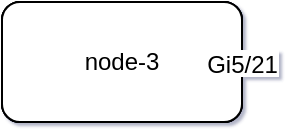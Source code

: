 <mxfile compressed="false" type="device">
    <diagram id="Page-1" name="Page-1">
      <mxGraphModel arrows="1" connect="1" dx="1360" dy="864" fold="1" grid="1" gridSize="10" guides="1" math="0" page="1" pageHeight="1169" pageScale="1" pageWidth="827" shadow="1" tooltips="1">
        <root>
          <mxCell id="0" />   
          <mxCell id="1" parent="0" />
        <object id="node-1" label="node-1">
      <mxCell parent="1" style="rounded=1;whiteSpace=wrap;html=1;" vertex="1">
          <mxGeometry as="geometry" height="60" width="120" x="200" y="150" />
      </mxCell>
    </object><object id="node-2" label="node-2">
      <mxCell parent="1" style="rounded=1;whiteSpace=wrap;html=1;" vertex="1">
          <mxGeometry as="geometry" height="60" width="120" x="200" y="150" />
      </mxCell>
    </object><object id="node-3" label="node-3">
      <mxCell parent="1" style="rounded=1;whiteSpace=wrap;html=1;" vertex="1">
          <mxGeometry as="geometry" height="60" width="120" x="200" y="150" />
      </mxCell>
    </object><mxCell connectable="0" id="947728752830898de867889aff4f80fe-src" parent="947728752830898de867889aff4f80fe" style="labelBackgroundColor=#ffffff;;" value="Gi1/1" vertex="1">
      <mxGeometry as="geometry" relative="1" x="-0.5">
        <mxPoint as="offset" />
      </mxGeometry>
    </mxCell><mxCell connectable="0" id="947728752830898de867889aff4f80fe-trgt" parent="947728752830898de867889aff4f80fe" style="labelBackgroundColor=#ffffff;;" value="Gi2/29" vertex="1">
      <mxGeometry as="geometry" relative="-1" x="0.5">
        <mxPoint as="offset" />
      </mxGeometry>
    </mxCell><object id="947728752830898de867889aff4f80fe" label="bla1" source="node-1" src_label="Gi1/1" target="node-2" trgt_label="Gi2/29">
      <mxCell edge="1" parent="1" source="node-1" style="endArrow=none;" target="node-2">
          <mxGeometry as="geometry" relative="1" />
      </mxCell>
    </object><mxCell connectable="0" id="a1fd6f6909b44008f26da00baf9b1261-src" parent="a1fd6f6909b44008f26da00baf9b1261" style="labelBackgroundColor=#ffffff;;" value="Gi2/2" vertex="1">
      <mxGeometry as="geometry" relative="1" x="-0.5">
        <mxPoint as="offset" />
      </mxGeometry>
    </mxCell><mxCell connectable="0" id="a1fd6f6909b44008f26da00baf9b1261-trgt" parent="a1fd6f6909b44008f26da00baf9b1261" style="labelBackgroundColor=#ffffff;;" value="Gi2/17" vertex="1">
      <mxGeometry as="geometry" relative="-1" x="0.5">
        <mxPoint as="offset" />
      </mxGeometry>
    </mxCell><object id="a1fd6f6909b44008f26da00baf9b1261" label="bla2" source="node-2" src_label="Gi2/2" target="node-3" trgt_label="Gi2/17">
      <mxCell edge="1" parent="1" source="node-2" style="endArrow=none;" target="node-3">
          <mxGeometry as="geometry" relative="1" />
      </mxCell>
    </object><mxCell connectable="0" id="1653adb2a19522594e5958a1429aaa8a-src" parent="1653adb2a19522594e5958a1429aaa8a" style="labelBackgroundColor=#ffffff;;" value="Gi3/6" vertex="1">
      <mxGeometry as="geometry" relative="1" x="-0.5">
        <mxPoint as="offset" />
      </mxGeometry>
    </mxCell><mxCell connectable="0" id="1653adb2a19522594e5958a1429aaa8a-trgt" parent="1653adb2a19522594e5958a1429aaa8a" style="labelBackgroundColor=#ffffff;;" value="Gi5/21" vertex="1">
      <mxGeometry as="geometry" relative="-1" x="0.5">
        <mxPoint as="offset" />
      </mxGeometry>
    </mxCell><object id="1653adb2a19522594e5958a1429aaa8a" label="bla3" source="node-3" src_label="Gi3/6" target="node-1" trgt_label="Gi5/21">
      <mxCell edge="1" parent="1" source="node-3" style="endArrow=none;" target="node-1">
          <mxGeometry as="geometry" relative="1" />
      </mxCell>
    </object></root>
      </mxGraphModel>
    </diagram></mxfile>